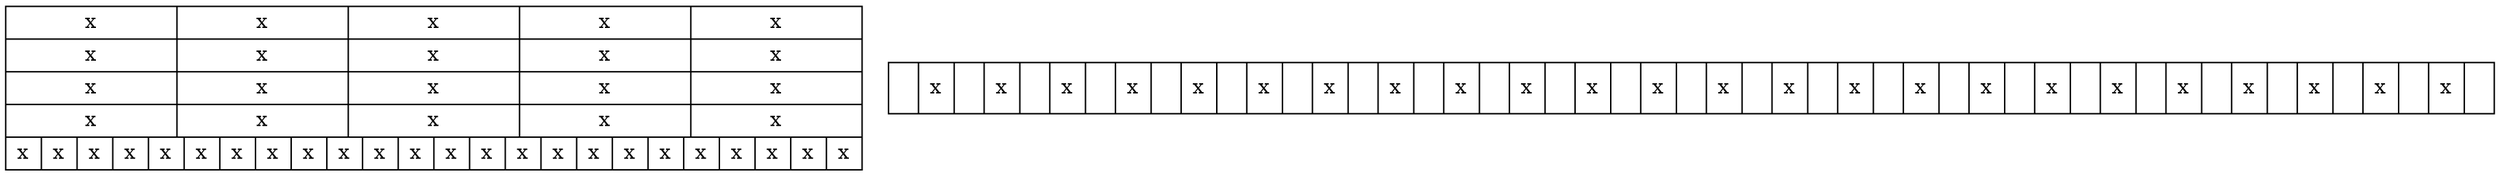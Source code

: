 digraph xxx {
  bib_patch [ shape=record label="{
  					{
						{x|x|x|x}|
						{x|x|x|x}|
						{x|x|x|x}|
						{x|x|x|x}|
						{x|x|x|x}
					}|
					{x|x|x|x|x|x|x|x|x|x|x|x|x|x|x|x|x|x|x|x|x|x|x|x}
					}" ];
  alslug_patch [ shape=record label="{
					{|x||x||x||x||x||x||x||x||x||x||x||x||x||x||x||x||x||x||x||x||x||x||x||x|}
          }" ];  
}
